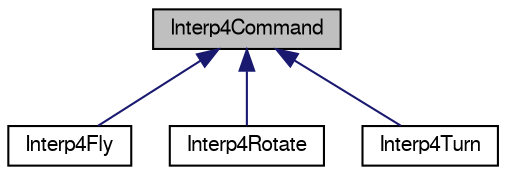 digraph "Interp4Command"
{
  edge [fontname="FreeSans",fontsize="10",labelfontname="FreeSans",labelfontsize="10"];
  node [fontname="FreeSans",fontsize="10",shape=record];
  Node1 [label="Interp4Command",height=0.2,width=0.4,color="black", fillcolor="grey75", style="filled", fontcolor="black"];
  Node1 -> Node2 [dir="back",color="midnightblue",fontsize="10",style="solid",fontname="FreeSans"];
  Node2 [label="Interp4Fly",height=0.2,width=0.4,color="black", fillcolor="white", style="filled",URL="$class_interp4_fly.html",tooltip="Modeluje polecenie dla robota mobilnego, które wymusza jego ruch do przodu oraz do góry..."];
  Node1 -> Node3 [dir="back",color="midnightblue",fontsize="10",style="solid",fontname="FreeSans"];
  Node3 [label="Interp4Rotate",height=0.2,width=0.4,color="black", fillcolor="white", style="filled",URL="$class_interp4_rotate.html",tooltip="Modeluje polecenie dla robota mobilnego, które wymusza jego ruch do przodu. "];
  Node1 -> Node4 [dir="back",color="midnightblue",fontsize="10",style="solid",fontname="FreeSans"];
  Node4 [label="Interp4Turn",height=0.2,width=0.4,color="black", fillcolor="white", style="filled",URL="$class_interp4_turn.html",tooltip="Modeluje polecenie dla robota mobilnego, które wymusza jego ruch do przodu. "];
}
